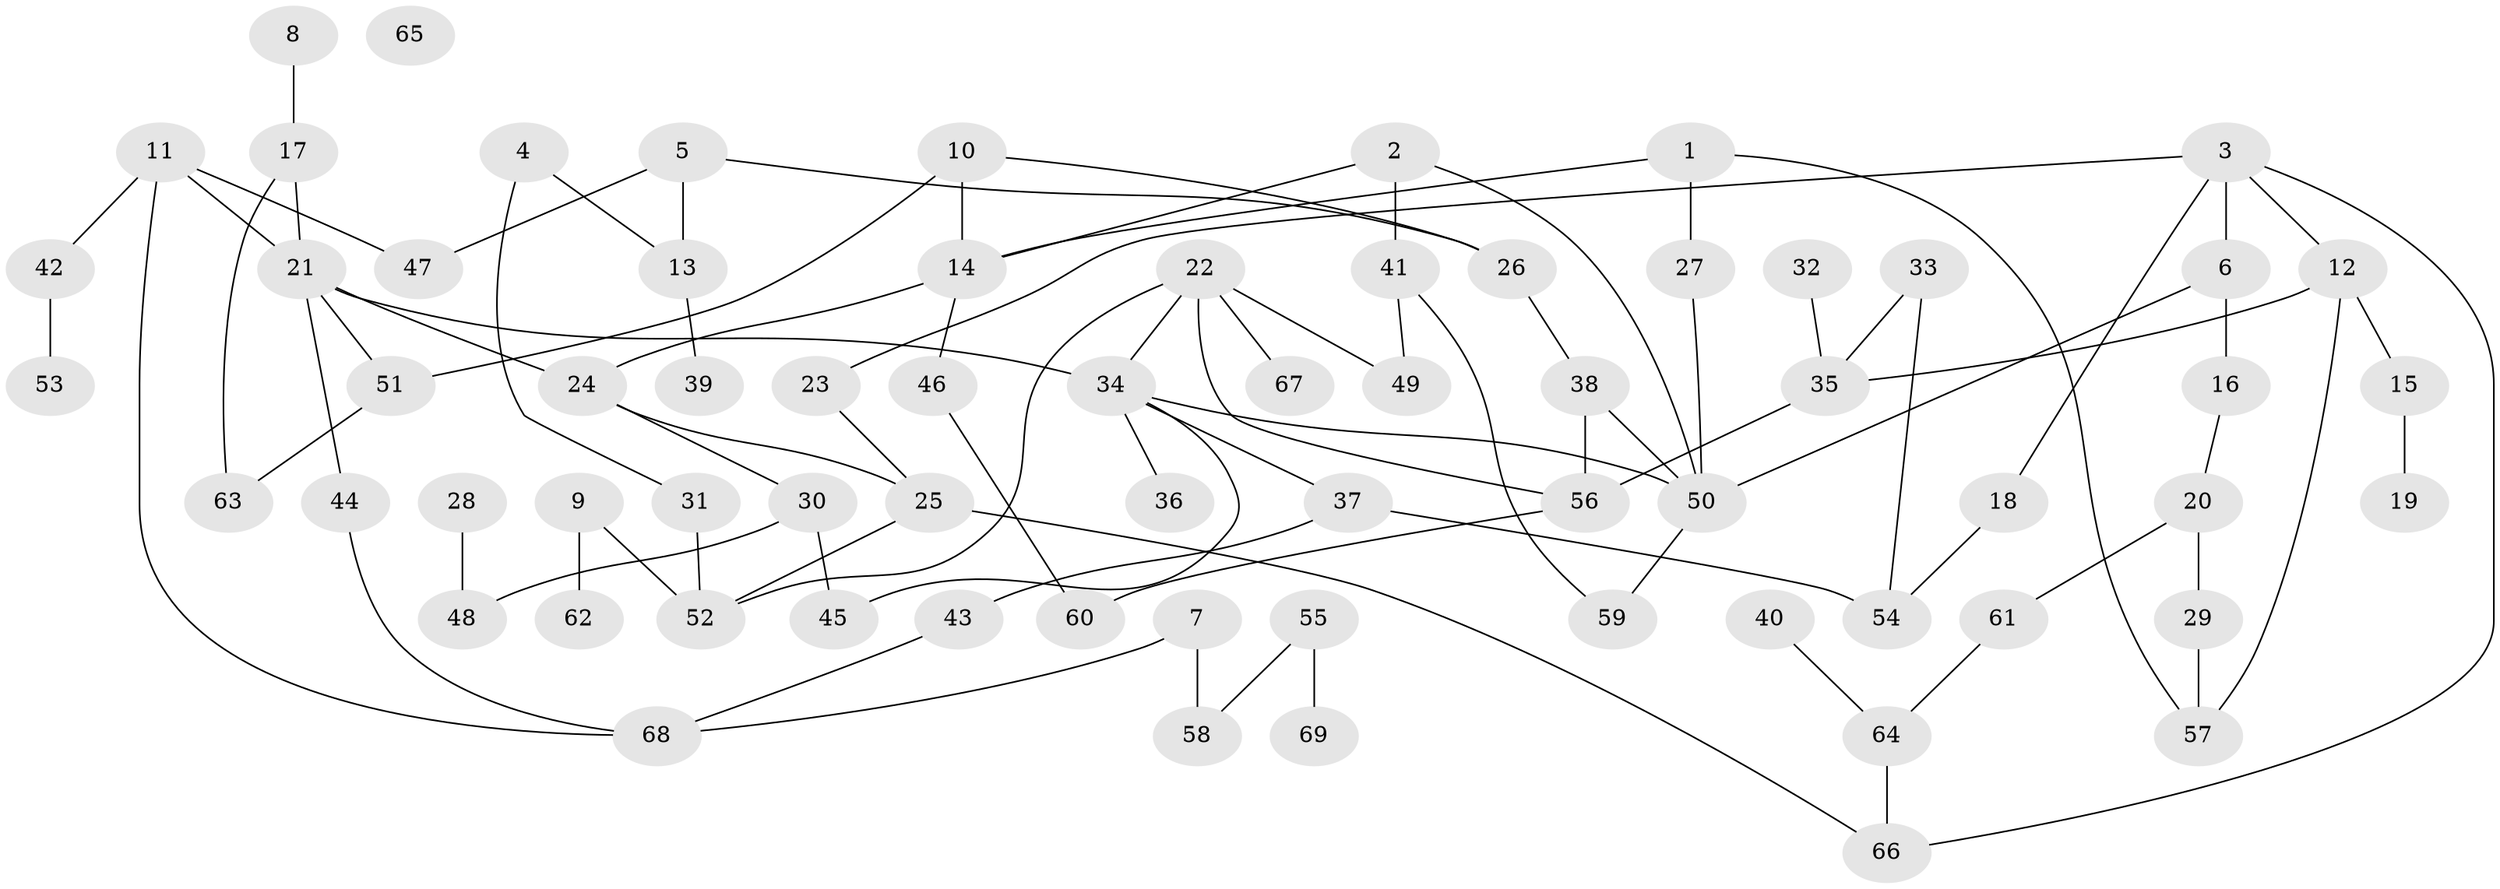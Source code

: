 // coarse degree distribution, {8: 0.05, 4: 0.15, 5: 0.1, 2: 0.25, 3: 0.2, 1: 0.2, 6: 0.05}
// Generated by graph-tools (version 1.1) at 2025/48/03/04/25 22:48:13]
// undirected, 69 vertices, 90 edges
graph export_dot {
  node [color=gray90,style=filled];
  1;
  2;
  3;
  4;
  5;
  6;
  7;
  8;
  9;
  10;
  11;
  12;
  13;
  14;
  15;
  16;
  17;
  18;
  19;
  20;
  21;
  22;
  23;
  24;
  25;
  26;
  27;
  28;
  29;
  30;
  31;
  32;
  33;
  34;
  35;
  36;
  37;
  38;
  39;
  40;
  41;
  42;
  43;
  44;
  45;
  46;
  47;
  48;
  49;
  50;
  51;
  52;
  53;
  54;
  55;
  56;
  57;
  58;
  59;
  60;
  61;
  62;
  63;
  64;
  65;
  66;
  67;
  68;
  69;
  1 -- 14;
  1 -- 27;
  1 -- 57;
  2 -- 14;
  2 -- 41;
  2 -- 50;
  3 -- 6;
  3 -- 12;
  3 -- 18;
  3 -- 23;
  3 -- 66;
  4 -- 13;
  4 -- 31;
  5 -- 13;
  5 -- 26;
  5 -- 47;
  6 -- 16;
  6 -- 50;
  7 -- 58;
  7 -- 68;
  8 -- 17;
  9 -- 52;
  9 -- 62;
  10 -- 14;
  10 -- 26;
  10 -- 51;
  11 -- 21;
  11 -- 42;
  11 -- 47;
  11 -- 68;
  12 -- 15;
  12 -- 35;
  12 -- 57;
  13 -- 39;
  14 -- 24;
  14 -- 46;
  15 -- 19;
  16 -- 20;
  17 -- 21;
  17 -- 63;
  18 -- 54;
  20 -- 29;
  20 -- 61;
  21 -- 24;
  21 -- 34;
  21 -- 44;
  21 -- 51;
  22 -- 34;
  22 -- 49;
  22 -- 52;
  22 -- 56;
  22 -- 67;
  23 -- 25;
  24 -- 25;
  24 -- 30;
  25 -- 52;
  25 -- 66;
  26 -- 38;
  27 -- 50;
  28 -- 48;
  29 -- 57;
  30 -- 45;
  30 -- 48;
  31 -- 52;
  32 -- 35;
  33 -- 35;
  33 -- 54;
  34 -- 36;
  34 -- 37;
  34 -- 45;
  34 -- 50;
  35 -- 56;
  37 -- 43;
  37 -- 54;
  38 -- 50;
  38 -- 56;
  40 -- 64;
  41 -- 49;
  41 -- 59;
  42 -- 53;
  43 -- 68;
  44 -- 68;
  46 -- 60;
  50 -- 59;
  51 -- 63;
  55 -- 58;
  55 -- 69;
  56 -- 60;
  61 -- 64;
  64 -- 66;
}

